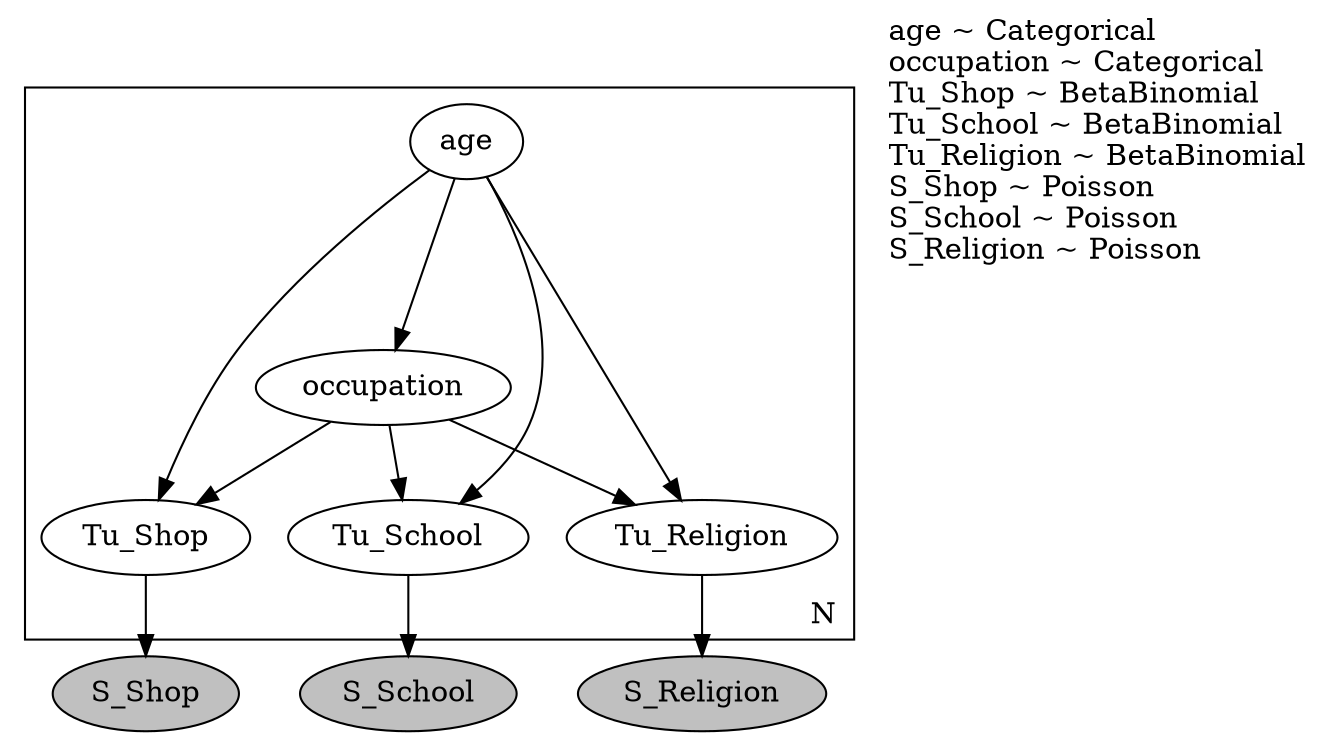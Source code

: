 digraph {
	S_Shop [label=S_Shop fillcolor=grey shape=ellipse style=filled]
	S_School [label=S_School fillcolor=grey shape=ellipse style=filled]
	S_Religion [label=S_Religion fillcolor=grey shape=ellipse style=filled]
	subgraph cluster_N {
		label=N labeljust=r labelloc=b
		age [label=age fillcolor=white shape=ellipse style=filled]
		occupation [label=occupation fillcolor=white shape=ellipse style=filled]
		Tu_Shop [label=Tu_Shop fillcolor=white shape=ellipse style=filled]
		Tu_School [label=Tu_School fillcolor=white shape=ellipse style=filled]
		Tu_Religion [label=Tu_Religion fillcolor=white shape=ellipse style=filled]
	}
	age -> occupation
	occupation -> Tu_Shop
	age -> Tu_Shop
	occupation -> Tu_School
	age -> Tu_School
	occupation -> Tu_Religion
	age -> Tu_Religion
	Tu_Shop -> S_Shop
	Tu_School -> S_School
	Tu_Religion -> S_Religion
	distribution_description_node [label="age ~ Categorical\loccupation ~ Categorical\lTu_Shop ~ BetaBinomial\lTu_School ~ BetaBinomial\lTu_Religion ~ BetaBinomial\lS_Shop ~ Poisson\lS_School ~ Poisson\lS_Religion ~ Poisson\l" shape=plaintext]
}
